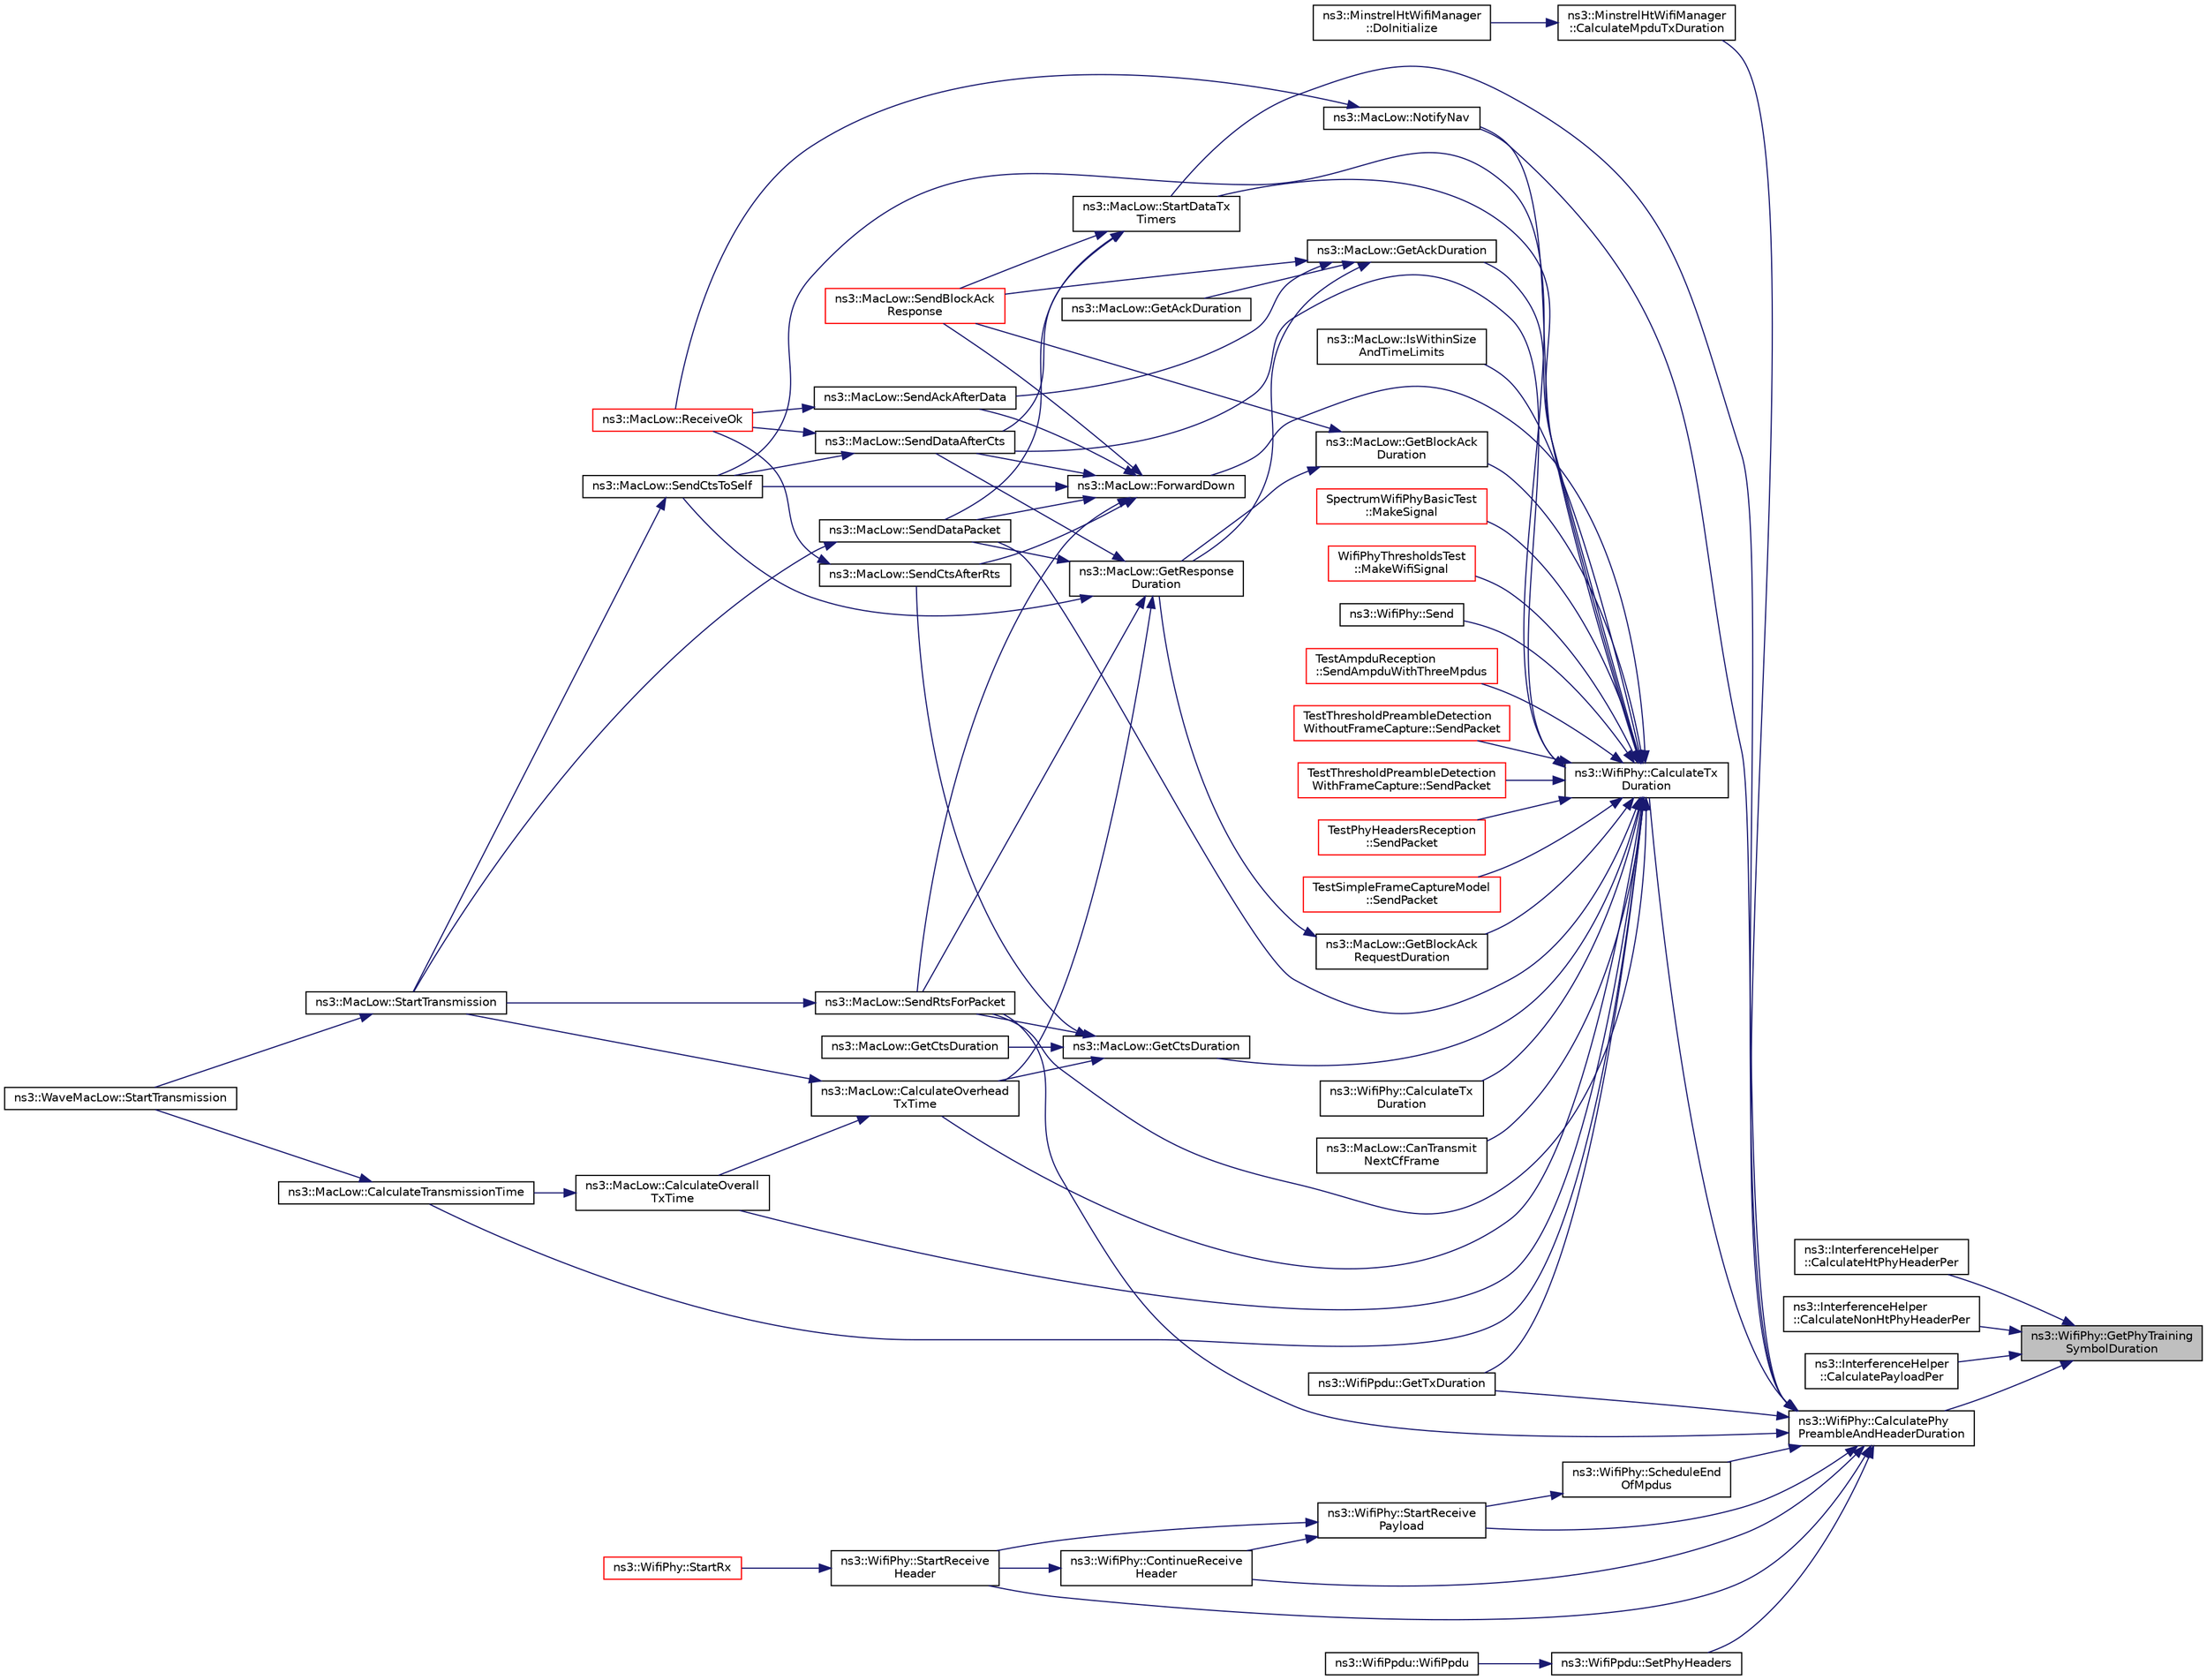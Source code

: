 digraph "ns3::WifiPhy::GetPhyTrainingSymbolDuration"
{
 // LATEX_PDF_SIZE
  edge [fontname="Helvetica",fontsize="10",labelfontname="Helvetica",labelfontsize="10"];
  node [fontname="Helvetica",fontsize="10",shape=record];
  rankdir="RL";
  Node1 [label="ns3::WifiPhy::GetPhyTraining\lSymbolDuration",height=0.2,width=0.4,color="black", fillcolor="grey75", style="filled", fontcolor="black",tooltip=" "];
  Node1 -> Node2 [dir="back",color="midnightblue",fontsize="10",style="solid",fontname="Helvetica"];
  Node2 [label="ns3::InterferenceHelper\l::CalculateHtPhyHeaderPer",height=0.2,width=0.4,color="black", fillcolor="white", style="filled",URL="$classns3_1_1_interference_helper.html#a406607dc15ef678c987d02aaafab733f",tooltip="Calculate the error rate of the HT PHY header."];
  Node1 -> Node3 [dir="back",color="midnightblue",fontsize="10",style="solid",fontname="Helvetica"];
  Node3 [label="ns3::InterferenceHelper\l::CalculateNonHtPhyHeaderPer",height=0.2,width=0.4,color="black", fillcolor="white", style="filled",URL="$classns3_1_1_interference_helper.html#abe6a31838a1c187dd76226f790d8ef94",tooltip="Calculate the error rate of the non-HT PHY header."];
  Node1 -> Node4 [dir="back",color="midnightblue",fontsize="10",style="solid",fontname="Helvetica"];
  Node4 [label="ns3::InterferenceHelper\l::CalculatePayloadPer",height=0.2,width=0.4,color="black", fillcolor="white", style="filled",URL="$classns3_1_1_interference_helper.html#aaf44e824e663c38566488ee05a4ecbb1",tooltip="Calculate the error rate of the given PHY payload only in the provided time window (thus enabling per..."];
  Node1 -> Node5 [dir="back",color="midnightblue",fontsize="10",style="solid",fontname="Helvetica"];
  Node5 [label="ns3::WifiPhy::CalculatePhy\lPreambleAndHeaderDuration",height=0.2,width=0.4,color="black", fillcolor="white", style="filled",URL="$classns3_1_1_wifi_phy.html#a1793e6110ca3623131def396f487c11d",tooltip=" "];
  Node5 -> Node6 [dir="back",color="midnightblue",fontsize="10",style="solid",fontname="Helvetica"];
  Node6 [label="ns3::MinstrelHtWifiManager\l::CalculateMpduTxDuration",height=0.2,width=0.4,color="black", fillcolor="white", style="filled",URL="$classns3_1_1_minstrel_ht_wifi_manager.html#a84b4c0a22ed2444b640efca30a5e293a",tooltip="Estimates the TxTime of a frame with a given mode and group (stream, guard interval and channel width..."];
  Node6 -> Node7 [dir="back",color="midnightblue",fontsize="10",style="solid",fontname="Helvetica"];
  Node7 [label="ns3::MinstrelHtWifiManager\l::DoInitialize",height=0.2,width=0.4,color="black", fillcolor="white", style="filled",URL="$classns3_1_1_minstrel_ht_wifi_manager.html#a3c5c32d2a58fb45a922e435192b0cf43",tooltip="Initialize() implementation."];
  Node5 -> Node8 [dir="back",color="midnightblue",fontsize="10",style="solid",fontname="Helvetica"];
  Node8 [label="ns3::WifiPhy::CalculateTx\lDuration",height=0.2,width=0.4,color="black", fillcolor="white", style="filled",URL="$classns3_1_1_wifi_phy.html#ab05d00f449ae33a33eb7a5bc2a6a5cc5",tooltip=" "];
  Node8 -> Node9 [dir="back",color="midnightblue",fontsize="10",style="solid",fontname="Helvetica"];
  Node9 [label="ns3::MacLow::CalculateOverall\lTxTime",height=0.2,width=0.4,color="black", fillcolor="white", style="filled",URL="$classns3_1_1_mac_low.html#a77295a7a4b2e8787e8217f1e58b1746f",tooltip=" "];
  Node9 -> Node10 [dir="back",color="midnightblue",fontsize="10",style="solid",fontname="Helvetica"];
  Node10 [label="ns3::MacLow::CalculateTransmissionTime",height=0.2,width=0.4,color="black", fillcolor="white", style="filled",URL="$classns3_1_1_mac_low.html#a753fdeae4fb18b9b4d3b48c61f721686",tooltip=" "];
  Node10 -> Node11 [dir="back",color="midnightblue",fontsize="10",style="solid",fontname="Helvetica"];
  Node11 [label="ns3::WaveMacLow::StartTransmission",height=0.2,width=0.4,color="black", fillcolor="white", style="filled",URL="$classns3_1_1_wave_mac_low.html#abf4a90e9984a73b24197706fb79118b1",tooltip=" "];
  Node8 -> Node12 [dir="back",color="midnightblue",fontsize="10",style="solid",fontname="Helvetica"];
  Node12 [label="ns3::MacLow::CalculateOverhead\lTxTime",height=0.2,width=0.4,color="black", fillcolor="white", style="filled",URL="$classns3_1_1_mac_low.html#aa2d5acb9a87a417cfa46a4e8b4a8ed01",tooltip=" "];
  Node12 -> Node9 [dir="back",color="midnightblue",fontsize="10",style="solid",fontname="Helvetica"];
  Node12 -> Node13 [dir="back",color="midnightblue",fontsize="10",style="solid",fontname="Helvetica"];
  Node13 [label="ns3::MacLow::StartTransmission",height=0.2,width=0.4,color="black", fillcolor="white", style="filled",URL="$classns3_1_1_mac_low.html#aa477261c5209c13c66af9e2ae78b07e5",tooltip=" "];
  Node13 -> Node11 [dir="back",color="midnightblue",fontsize="10",style="solid",fontname="Helvetica"];
  Node8 -> Node10 [dir="back",color="midnightblue",fontsize="10",style="solid",fontname="Helvetica"];
  Node8 -> Node14 [dir="back",color="midnightblue",fontsize="10",style="solid",fontname="Helvetica"];
  Node14 [label="ns3::WifiPhy::CalculateTx\lDuration",height=0.2,width=0.4,color="black", fillcolor="white", style="filled",URL="$classns3_1_1_wifi_phy.html#ab3d8cc4355190a423cf71af0dc35fff9",tooltip=" "];
  Node8 -> Node15 [dir="back",color="midnightblue",fontsize="10",style="solid",fontname="Helvetica"];
  Node15 [label="ns3::MacLow::CanTransmit\lNextCfFrame",height=0.2,width=0.4,color="black", fillcolor="white", style="filled",URL="$classns3_1_1_mac_low.html#ae4268e4023afc9b701c40832f57e8459",tooltip="This function decides if a CF frame can be transmitted in the current CFP."];
  Node8 -> Node16 [dir="back",color="midnightblue",fontsize="10",style="solid",fontname="Helvetica"];
  Node16 [label="ns3::MacLow::ForwardDown",height=0.2,width=0.4,color="black", fillcolor="white", style="filled",URL="$classns3_1_1_mac_low.html#a9babdfa2bf38577f733c4723e6114c16",tooltip="Forward a PSDU down to WifiPhy for transmission."];
  Node16 -> Node17 [dir="back",color="midnightblue",fontsize="10",style="solid",fontname="Helvetica"];
  Node17 [label="ns3::MacLow::SendAckAfterData",height=0.2,width=0.4,color="black", fillcolor="white", style="filled",URL="$classns3_1_1_mac_low.html#a8db1635644b89072dfcb5fbc2330031b",tooltip="Send Ack after receiving Data."];
  Node17 -> Node18 [dir="back",color="midnightblue",fontsize="10",style="solid",fontname="Helvetica"];
  Node18 [label="ns3::MacLow::ReceiveOk",height=0.2,width=0.4,color="red", fillcolor="white", style="filled",URL="$classns3_1_1_mac_low.html#a2fffa82ad11ebe0e113232813a816eff",tooltip=" "];
  Node16 -> Node21 [dir="back",color="midnightblue",fontsize="10",style="solid",fontname="Helvetica"];
  Node21 [label="ns3::MacLow::SendBlockAck\lResponse",height=0.2,width=0.4,color="red", fillcolor="white", style="filled",URL="$classns3_1_1_mac_low.html#a85c374be43ba3bd52fd1ad6efdfef6c6",tooltip="This method creates BlockAck frame with header equals to blockAck and start its transmission."];
  Node16 -> Node24 [dir="back",color="midnightblue",fontsize="10",style="solid",fontname="Helvetica"];
  Node24 [label="ns3::MacLow::SendCtsAfterRts",height=0.2,width=0.4,color="black", fillcolor="white", style="filled",URL="$classns3_1_1_mac_low.html#aebcd4c3e8d64fb53af1f8a862c766e33",tooltip="Send CTS after receiving RTS."];
  Node24 -> Node18 [dir="back",color="midnightblue",fontsize="10",style="solid",fontname="Helvetica"];
  Node16 -> Node25 [dir="back",color="midnightblue",fontsize="10",style="solid",fontname="Helvetica"];
  Node25 [label="ns3::MacLow::SendCtsToSelf",height=0.2,width=0.4,color="black", fillcolor="white", style="filled",URL="$classns3_1_1_mac_low.html#a209c346576d367ef16cfa1cfdefff909",tooltip="Send CTS for a CTS-to-self mechanism."];
  Node25 -> Node13 [dir="back",color="midnightblue",fontsize="10",style="solid",fontname="Helvetica"];
  Node16 -> Node26 [dir="back",color="midnightblue",fontsize="10",style="solid",fontname="Helvetica"];
  Node26 [label="ns3::MacLow::SendDataAfterCts",height=0.2,width=0.4,color="black", fillcolor="white", style="filled",URL="$classns3_1_1_mac_low.html#a68c30ffb5ff64c0fa1defcfe6d751907",tooltip="Send Data after receiving CTS."];
  Node26 -> Node18 [dir="back",color="midnightblue",fontsize="10",style="solid",fontname="Helvetica"];
  Node26 -> Node25 [dir="back",color="midnightblue",fontsize="10",style="solid",fontname="Helvetica"];
  Node16 -> Node27 [dir="back",color="midnightblue",fontsize="10",style="solid",fontname="Helvetica"];
  Node27 [label="ns3::MacLow::SendDataPacket",height=0.2,width=0.4,color="black", fillcolor="white", style="filled",URL="$classns3_1_1_mac_low.html#ab177d7c7ba53c56f91612114412914bf",tooltip="Send Data packet, which can be Data-Ack or RTS-CTS-Data-Ack transaction."];
  Node27 -> Node13 [dir="back",color="midnightblue",fontsize="10",style="solid",fontname="Helvetica"];
  Node16 -> Node28 [dir="back",color="midnightblue",fontsize="10",style="solid",fontname="Helvetica"];
  Node28 [label="ns3::MacLow::SendRtsForPacket",height=0.2,width=0.4,color="black", fillcolor="white", style="filled",URL="$classns3_1_1_mac_low.html#ac472702b866a51ea2dfb7637381897aa",tooltip="Send RTS to begin RTS-CTS-Data-Ack transaction."];
  Node28 -> Node13 [dir="back",color="midnightblue",fontsize="10",style="solid",fontname="Helvetica"];
  Node8 -> Node29 [dir="back",color="midnightblue",fontsize="10",style="solid",fontname="Helvetica"];
  Node29 [label="ns3::MacLow::GetAckDuration",height=0.2,width=0.4,color="black", fillcolor="white", style="filled",URL="$classns3_1_1_mac_low.html#a66918702d4803f26e27bf173b4766d16",tooltip="Return the time required to transmit the Ack (including preamble and FCS)."];
  Node29 -> Node30 [dir="back",color="midnightblue",fontsize="10",style="solid",fontname="Helvetica"];
  Node30 [label="ns3::MacLow::GetAckDuration",height=0.2,width=0.4,color="black", fillcolor="white", style="filled",URL="$classns3_1_1_mac_low.html#a7bd44324cf1996798e5346572f873bcc",tooltip="Return the time required to transmit the Ack to the specified address given the TXVECTOR of the Data ..."];
  Node29 -> Node31 [dir="back",color="midnightblue",fontsize="10",style="solid",fontname="Helvetica"];
  Node31 [label="ns3::MacLow::GetResponse\lDuration",height=0.2,width=0.4,color="black", fillcolor="white", style="filled",URL="$classns3_1_1_mac_low.html#ae23ccb3c313c640daf5bd4c857eb0d7a",tooltip="Return the time required to transmit the response frames (Ack or BAR+BA following the policy configur..."];
  Node31 -> Node12 [dir="back",color="midnightblue",fontsize="10",style="solid",fontname="Helvetica"];
  Node31 -> Node25 [dir="back",color="midnightblue",fontsize="10",style="solid",fontname="Helvetica"];
  Node31 -> Node26 [dir="back",color="midnightblue",fontsize="10",style="solid",fontname="Helvetica"];
  Node31 -> Node27 [dir="back",color="midnightblue",fontsize="10",style="solid",fontname="Helvetica"];
  Node31 -> Node28 [dir="back",color="midnightblue",fontsize="10",style="solid",fontname="Helvetica"];
  Node29 -> Node17 [dir="back",color="midnightblue",fontsize="10",style="solid",fontname="Helvetica"];
  Node29 -> Node21 [dir="back",color="midnightblue",fontsize="10",style="solid",fontname="Helvetica"];
  Node8 -> Node32 [dir="back",color="midnightblue",fontsize="10",style="solid",fontname="Helvetica"];
  Node32 [label="ns3::MacLow::GetBlockAck\lDuration",height=0.2,width=0.4,color="black", fillcolor="white", style="filled",URL="$classns3_1_1_mac_low.html#a43f501698b2688e1803a648065d59018",tooltip="Return the time required to transmit the BlockAck to the specified address given the TXVECTOR of the ..."];
  Node32 -> Node31 [dir="back",color="midnightblue",fontsize="10",style="solid",fontname="Helvetica"];
  Node32 -> Node21 [dir="back",color="midnightblue",fontsize="10",style="solid",fontname="Helvetica"];
  Node8 -> Node33 [dir="back",color="midnightblue",fontsize="10",style="solid",fontname="Helvetica"];
  Node33 [label="ns3::MacLow::GetBlockAck\lRequestDuration",height=0.2,width=0.4,color="black", fillcolor="white", style="filled",URL="$classns3_1_1_mac_low.html#af2b46b598171aa8e300f1265fdb8b1ca",tooltip="Return the time required to transmit the BlockAckRequest to the specified address given the TXVECTOR ..."];
  Node33 -> Node31 [dir="back",color="midnightblue",fontsize="10",style="solid",fontname="Helvetica"];
  Node8 -> Node34 [dir="back",color="midnightblue",fontsize="10",style="solid",fontname="Helvetica"];
  Node34 [label="ns3::MacLow::GetCtsDuration",height=0.2,width=0.4,color="black", fillcolor="white", style="filled",URL="$classns3_1_1_mac_low.html#a600b2ba477578734cc4a1e3c11e5d5dd",tooltip="Return the time required to transmit the CTS (including preamble and FCS)."];
  Node34 -> Node12 [dir="back",color="midnightblue",fontsize="10",style="solid",fontname="Helvetica"];
  Node34 -> Node35 [dir="back",color="midnightblue",fontsize="10",style="solid",fontname="Helvetica"];
  Node35 [label="ns3::MacLow::GetCtsDuration",height=0.2,width=0.4,color="black", fillcolor="white", style="filled",URL="$classns3_1_1_mac_low.html#a1080472066215e34cd52242ec6cb0e2a",tooltip="Return the time required to transmit the CTS to the specified address given the TXVECTOR of the RTS (..."];
  Node34 -> Node24 [dir="back",color="midnightblue",fontsize="10",style="solid",fontname="Helvetica"];
  Node34 -> Node28 [dir="back",color="midnightblue",fontsize="10",style="solid",fontname="Helvetica"];
  Node8 -> Node36 [dir="back",color="midnightblue",fontsize="10",style="solid",fontname="Helvetica"];
  Node36 [label="ns3::WifiPpdu::GetTxDuration",height=0.2,width=0.4,color="black", fillcolor="white", style="filled",URL="$classns3_1_1_wifi_ppdu.html#a0a0af942d5c7af3f92666fcdef1d0460",tooltip="Get the total transmission duration of the PPDU."];
  Node8 -> Node37 [dir="back",color="midnightblue",fontsize="10",style="solid",fontname="Helvetica"];
  Node37 [label="ns3::MacLow::IsWithinSize\lAndTimeLimits",height=0.2,width=0.4,color="black", fillcolor="white", style="filled",URL="$classns3_1_1_mac_low.html#a2dc2b39866b901f5baad7f45ec8484a9",tooltip="Check whether an MPDU of the given size, destined to the given receiver and belonging to the given TI..."];
  Node8 -> Node38 [dir="back",color="midnightblue",fontsize="10",style="solid",fontname="Helvetica"];
  Node38 [label="SpectrumWifiPhyBasicTest\l::MakeSignal",height=0.2,width=0.4,color="red", fillcolor="white", style="filled",URL="$class_spectrum_wifi_phy_basic_test.html#a131420d781cf323bd84a848053a2fa6e",tooltip="Make signal function."];
  Node8 -> Node42 [dir="back",color="midnightblue",fontsize="10",style="solid",fontname="Helvetica"];
  Node42 [label="WifiPhyThresholdsTest\l::MakeWifiSignal",height=0.2,width=0.4,color="red", fillcolor="white", style="filled",URL="$class_wifi_phy_thresholds_test.html#a1af720c2ecdb6865a2485760246c85c4",tooltip="Make wifi signal function."];
  Node8 -> Node48 [dir="back",color="midnightblue",fontsize="10",style="solid",fontname="Helvetica"];
  Node48 [label="ns3::MacLow::NotifyNav",height=0.2,width=0.4,color="black", fillcolor="white", style="filled",URL="$classns3_1_1_mac_low.html#a8a11f1b12b7dc41fba389b1b480c55f9",tooltip="Notify NAV function."];
  Node48 -> Node18 [dir="back",color="midnightblue",fontsize="10",style="solid",fontname="Helvetica"];
  Node8 -> Node49 [dir="back",color="midnightblue",fontsize="10",style="solid",fontname="Helvetica"];
  Node49 [label="ns3::WifiPhy::Send",height=0.2,width=0.4,color="black", fillcolor="white", style="filled",URL="$classns3_1_1_wifi_phy.html#ae2f35b3d040230efc25a13d51a6a141f",tooltip=" "];
  Node8 -> Node50 [dir="back",color="midnightblue",fontsize="10",style="solid",fontname="Helvetica"];
  Node50 [label="TestAmpduReception\l::SendAmpduWithThreeMpdus",height=0.2,width=0.4,color="red", fillcolor="white", style="filled",URL="$class_test_ampdu_reception.html#a78da8669fb854461af9b5b26362d65f2",tooltip="Send A-MPDU with 3 MPDUs of different size (i-th MSDU will have 100 bytes more than (i-1)-th)."];
  Node8 -> Node25 [dir="back",color="midnightblue",fontsize="10",style="solid",fontname="Helvetica"];
  Node8 -> Node26 [dir="back",color="midnightblue",fontsize="10",style="solid",fontname="Helvetica"];
  Node8 -> Node27 [dir="back",color="midnightblue",fontsize="10",style="solid",fontname="Helvetica"];
  Node8 -> Node52 [dir="back",color="midnightblue",fontsize="10",style="solid",fontname="Helvetica"];
  Node52 [label="TestThresholdPreambleDetection\lWithoutFrameCapture::SendPacket",height=0.2,width=0.4,color="red", fillcolor="white", style="filled",URL="$class_test_threshold_preamble_detection_without_frame_capture.html#aaad8e18bfa83144a568b3f917815e154",tooltip="Send packet function."];
  Node8 -> Node54 [dir="back",color="midnightblue",fontsize="10",style="solid",fontname="Helvetica"];
  Node54 [label="TestThresholdPreambleDetection\lWithFrameCapture::SendPacket",height=0.2,width=0.4,color="red", fillcolor="white", style="filled",URL="$class_test_threshold_preamble_detection_with_frame_capture.html#a3ee19053fa0ddcb5202c3350c010b79c",tooltip="Send packet function."];
  Node8 -> Node56 [dir="back",color="midnightblue",fontsize="10",style="solid",fontname="Helvetica"];
  Node56 [label="TestPhyHeadersReception\l::SendPacket",height=0.2,width=0.4,color="red", fillcolor="white", style="filled",URL="$class_test_phy_headers_reception.html#a1298a9f1b235059ffafff8987a932625",tooltip="Send packet function."];
  Node8 -> Node58 [dir="back",color="midnightblue",fontsize="10",style="solid",fontname="Helvetica"];
  Node58 [label="TestSimpleFrameCaptureModel\l::SendPacket",height=0.2,width=0.4,color="red", fillcolor="white", style="filled",URL="$class_test_simple_frame_capture_model.html#a348682089c1a86a816801e848b9ed347",tooltip="Send packet function."];
  Node8 -> Node28 [dir="back",color="midnightblue",fontsize="10",style="solid",fontname="Helvetica"];
  Node8 -> Node60 [dir="back",color="midnightblue",fontsize="10",style="solid",fontname="Helvetica"];
  Node60 [label="ns3::MacLow::StartDataTx\lTimers",height=0.2,width=0.4,color="black", fillcolor="white", style="filled",URL="$classns3_1_1_mac_low.html#ae7e8072b7d1f8b775000f6f07ee5a3c1",tooltip="Start a Data timer by scheduling appropriate Ack timeout."];
  Node60 -> Node21 [dir="back",color="midnightblue",fontsize="10",style="solid",fontname="Helvetica"];
  Node60 -> Node26 [dir="back",color="midnightblue",fontsize="10",style="solid",fontname="Helvetica"];
  Node60 -> Node27 [dir="back",color="midnightblue",fontsize="10",style="solid",fontname="Helvetica"];
  Node5 -> Node61 [dir="back",color="midnightblue",fontsize="10",style="solid",fontname="Helvetica"];
  Node61 [label="ns3::WifiPhy::ContinueReceive\lHeader",height=0.2,width=0.4,color="black", fillcolor="white", style="filled",URL="$classns3_1_1_wifi_phy.html#ac5c2d333cf5e8c1f33604ef1584486fe",tooltip="Continue receiving the PHY header of a PPDU (i.e."];
  Node61 -> Node62 [dir="back",color="midnightblue",fontsize="10",style="solid",fontname="Helvetica"];
  Node62 [label="ns3::WifiPhy::StartReceive\lHeader",height=0.2,width=0.4,color="black", fillcolor="white", style="filled",URL="$classns3_1_1_wifi_phy.html#aa7bcb29f6ad8b8280792fc83a25f8eac",tooltip="Start receiving the PHY header of a PPDU (i.e."];
  Node62 -> Node63 [dir="back",color="midnightblue",fontsize="10",style="solid",fontname="Helvetica"];
  Node63 [label="ns3::WifiPhy::StartRx",height=0.2,width=0.4,color="red", fillcolor="white", style="filled",URL="$classns3_1_1_wifi_phy.html#aa648c638c7142f2b3ab902b428710290",tooltip="Starting receiving the PPDU after having detected the medium is idle or after a reception switch."];
  Node5 -> Node36 [dir="back",color="midnightblue",fontsize="10",style="solid",fontname="Helvetica"];
  Node5 -> Node48 [dir="back",color="midnightblue",fontsize="10",style="solid",fontname="Helvetica"];
  Node5 -> Node67 [dir="back",color="midnightblue",fontsize="10",style="solid",fontname="Helvetica"];
  Node67 [label="ns3::WifiPhy::ScheduleEnd\lOfMpdus",height=0.2,width=0.4,color="black", fillcolor="white", style="filled",URL="$classns3_1_1_wifi_phy.html#a2f2d338a875de35148a213a6bea1337d",tooltip="Schedule end of MPDUs events."];
  Node67 -> Node68 [dir="back",color="midnightblue",fontsize="10",style="solid",fontname="Helvetica"];
  Node68 [label="ns3::WifiPhy::StartReceive\lPayload",height=0.2,width=0.4,color="black", fillcolor="white", style="filled",URL="$classns3_1_1_wifi_phy.html#a613c3092a7f6f1dc2d815a4d2de989fa",tooltip="Start receiving the PSDU (i.e."];
  Node68 -> Node61 [dir="back",color="midnightblue",fontsize="10",style="solid",fontname="Helvetica"];
  Node68 -> Node62 [dir="back",color="midnightblue",fontsize="10",style="solid",fontname="Helvetica"];
  Node5 -> Node28 [dir="back",color="midnightblue",fontsize="10",style="solid",fontname="Helvetica"];
  Node5 -> Node69 [dir="back",color="midnightblue",fontsize="10",style="solid",fontname="Helvetica"];
  Node69 [label="ns3::WifiPpdu::SetPhyHeaders",height=0.2,width=0.4,color="black", fillcolor="white", style="filled",URL="$classns3_1_1_wifi_ppdu.html#a5f14f8fd340d849570daffe0a46a31ed",tooltip="Fill in the PHY headers."];
  Node69 -> Node70 [dir="back",color="midnightblue",fontsize="10",style="solid",fontname="Helvetica"];
  Node70 [label="ns3::WifiPpdu::WifiPpdu",height=0.2,width=0.4,color="black", fillcolor="white", style="filled",URL="$classns3_1_1_wifi_ppdu.html#affdab2aad4f0603bf9e9e10717b38f08",tooltip="Create a SU PPDU storing a PSDU."];
  Node5 -> Node60 [dir="back",color="midnightblue",fontsize="10",style="solid",fontname="Helvetica"];
  Node5 -> Node62 [dir="back",color="midnightblue",fontsize="10",style="solid",fontname="Helvetica"];
  Node5 -> Node68 [dir="back",color="midnightblue",fontsize="10",style="solid",fontname="Helvetica"];
}
